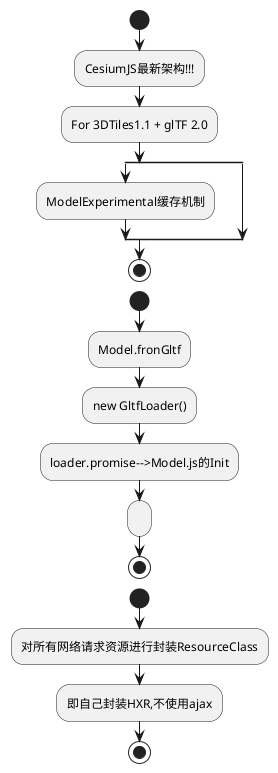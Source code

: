 @startuml ModelAPI
start
:CesiumJS最新架构!!!;
:For 3DTiles1.1 + glTF 2.0;
split
:ModelExperimental缓存机制;
split again

endsplit
stop

start
:Model.fronGltf;
:new GltfLoader();
:loader.promise-->Model.js的Init;
:;

stop

start
:对所有网络请求资源进行封装ResourceClass;
:即自己封装HXR,不使用ajax;
stop
@enduml